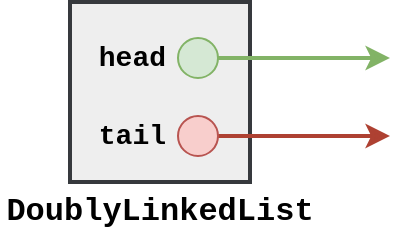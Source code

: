 <mxfile version="28.1.2">
  <diagram name="Página-1" id="jQoiph2c1nl-3ZJ2nl2n">
    <mxGraphModel dx="872" dy="537" grid="1" gridSize="10" guides="1" tooltips="1" connect="1" arrows="1" fold="1" page="1" pageScale="1" pageWidth="827" pageHeight="1169" math="0" shadow="0">
      <root>
        <mxCell id="0" />
        <mxCell id="1" parent="0" />
        <mxCell id="_NtyxQ0_7e0Htwn68GD2-7" value="" style="rounded=0;whiteSpace=wrap;html=1;fillColor=#eeeeee;strokeColor=#36393D;strokeWidth=2;" parent="1" vertex="1">
          <mxGeometry x="340" y="192" width="90" height="90" as="geometry" />
        </mxCell>
        <mxCell id="_NtyxQ0_7e0Htwn68GD2-5" value="&lt;font style=&quot;font-size: 16px;&quot; face=&quot;Courier New&quot;&gt;&lt;b style=&quot;&quot;&gt;DoublyLinkedList&lt;/b&gt;&lt;/font&gt;" style="text;html=1;align=center;verticalAlign=middle;whiteSpace=wrap;rounded=0;" parent="1" vertex="1">
          <mxGeometry x="305.13" y="282" width="159.75" height="30" as="geometry" />
        </mxCell>
        <mxCell id="_NtyxQ0_7e0Htwn68GD2-6" value="" style="endArrow=classic;html=1;rounded=0;exitX=1;exitY=0.5;exitDx=0;exitDy=0;strokeColor=#82b366;fillColor=#d5e8d4;strokeWidth=2;" parent="1" source="PWDHK9ISY_3B9cdQBrx4-2" edge="1">
          <mxGeometry width="50" height="50" relative="1" as="geometry">
            <mxPoint x="404" y="220" as="sourcePoint" />
            <mxPoint x="500" y="220" as="targetPoint" />
          </mxGeometry>
        </mxCell>
        <mxCell id="PWDHK9ISY_3B9cdQBrx4-2" value="" style="ellipse;whiteSpace=wrap;html=1;aspect=fixed;fillColor=#d5e8d4;strokeColor=#82b366;" parent="1" vertex="1">
          <mxGeometry x="394" y="210" width="20" height="20" as="geometry" />
        </mxCell>
        <mxCell id="PWDHK9ISY_3B9cdQBrx4-3" value="&lt;font style=&quot;font-size: 14px;&quot; face=&quot;Courier New&quot;&gt;&lt;b style=&quot;&quot;&gt;head&lt;/b&gt;&lt;/font&gt;" style="text;html=1;align=right;verticalAlign=middle;whiteSpace=wrap;rounded=0;" parent="1" vertex="1">
          <mxGeometry x="350" y="210" width="40" height="20" as="geometry" />
        </mxCell>
        <mxCell id="eYUpA3ee4CyRRJoRsSxg-1" value="" style="endArrow=classic;html=1;rounded=0;exitX=1;exitY=0.5;exitDx=0;exitDy=0;strokeColor=#AE4132;strokeWidth=2;" parent="1" source="eYUpA3ee4CyRRJoRsSxg-2" edge="1">
          <mxGeometry width="50" height="50" relative="1" as="geometry">
            <mxPoint x="404" y="259" as="sourcePoint" />
            <mxPoint x="500" y="259" as="targetPoint" />
          </mxGeometry>
        </mxCell>
        <mxCell id="eYUpA3ee4CyRRJoRsSxg-2" value="" style="ellipse;whiteSpace=wrap;html=1;aspect=fixed;fillColor=#f8cecc;strokeColor=#b85450;" parent="1" vertex="1">
          <mxGeometry x="394" y="249" width="20" height="20" as="geometry" />
        </mxCell>
        <mxCell id="eYUpA3ee4CyRRJoRsSxg-3" value="&lt;font style=&quot;font-size: 14px;&quot; face=&quot;Courier New&quot;&gt;&lt;b style=&quot;&quot;&gt;tail&lt;/b&gt;&lt;/font&gt;" style="text;html=1;align=right;verticalAlign=middle;whiteSpace=wrap;rounded=0;" parent="1" vertex="1">
          <mxGeometry x="350" y="249" width="40" height="20" as="geometry" />
        </mxCell>
      </root>
    </mxGraphModel>
  </diagram>
</mxfile>
